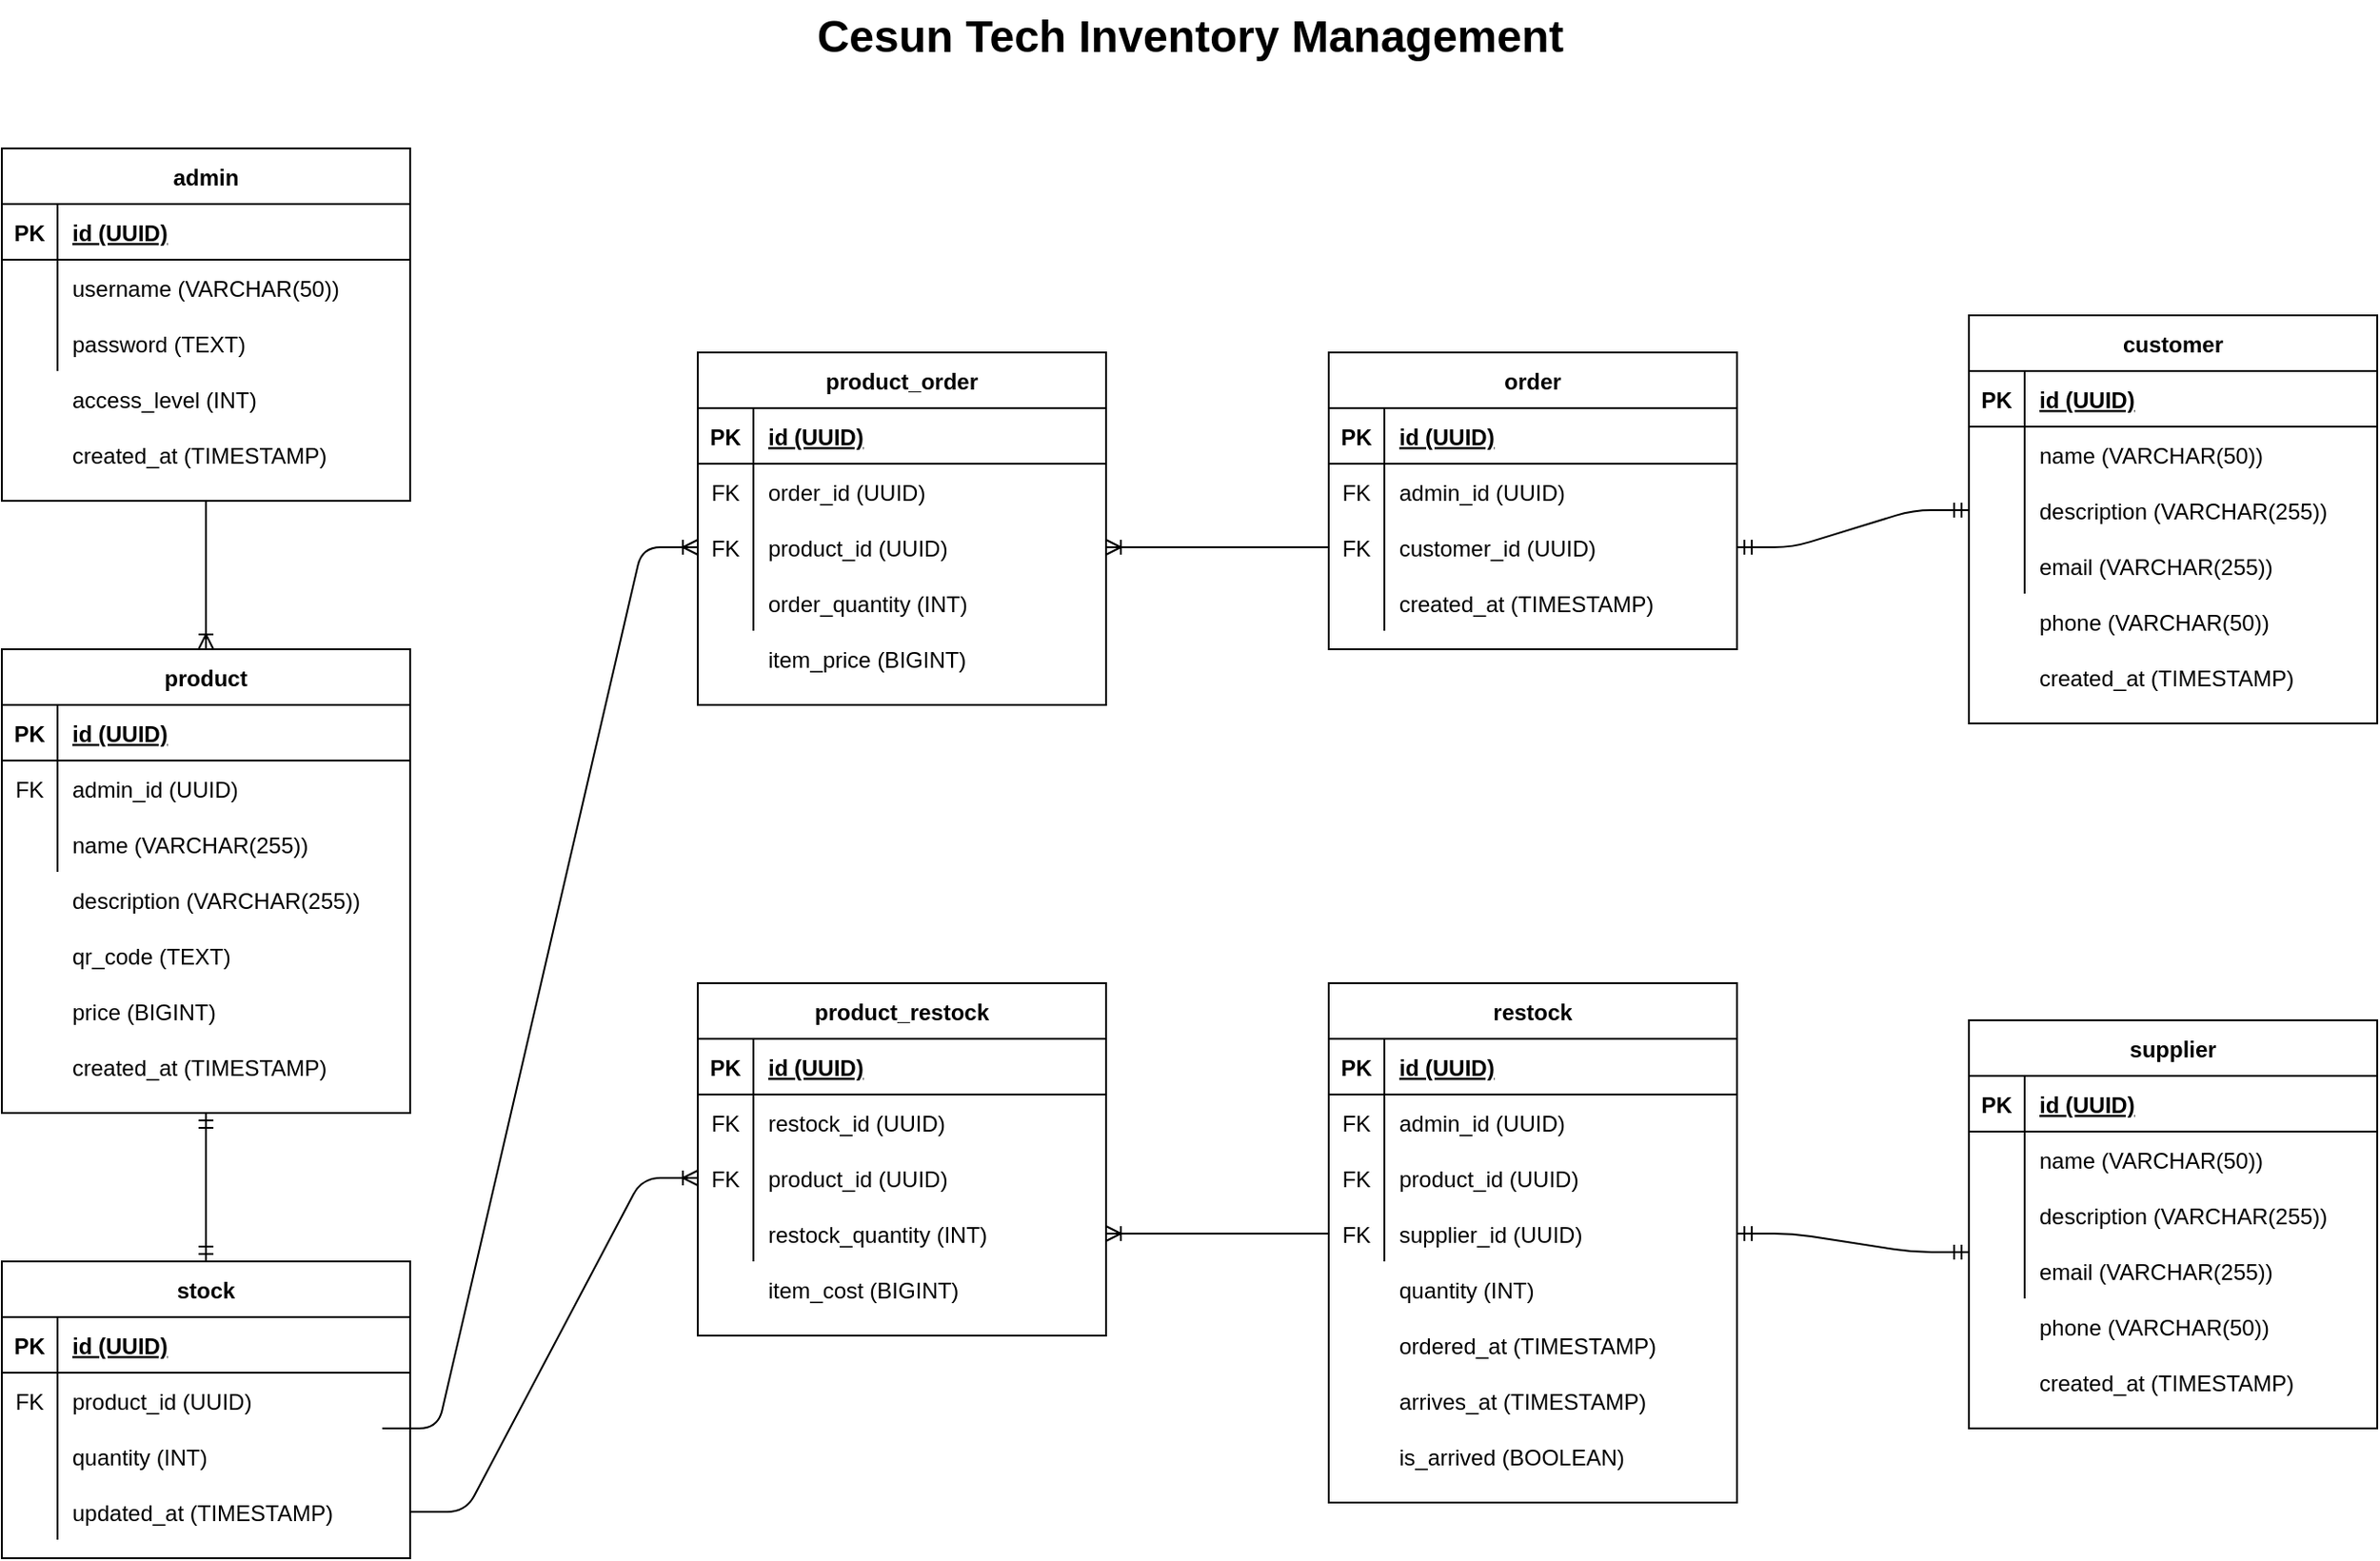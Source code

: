 <mxfile version="13.4.5" type="device"><diagram id="8e4Nl_Rd_JcACETsRuNh" name="Page-1"><mxGraphModel dx="2066" dy="1265" grid="1" gridSize="10" guides="1" tooltips="1" connect="1" arrows="1" fold="1" page="1" pageScale="1" pageWidth="850" pageHeight="1100" math="0" shadow="0"><root><mxCell id="0"/><mxCell id="1" parent="0"/><mxCell id="5V8ySAVPzEDYWvDM8Dyj-1" value="" style="group" vertex="1" connectable="0" parent="1"><mxGeometry x="210" y="1000" width="220" height="160" as="geometry"/></mxCell><mxCell id="5V8ySAVPzEDYWvDM8Dyj-2" value="stock" style="shape=table;startSize=30;container=1;collapsible=1;childLayout=tableLayout;fixedRows=1;rowLines=0;fontStyle=1;align=center;resizeLast=1;" vertex="1" parent="5V8ySAVPzEDYWvDM8Dyj-1"><mxGeometry width="220" height="160" as="geometry"/></mxCell><mxCell id="5V8ySAVPzEDYWvDM8Dyj-3" value="" style="shape=partialRectangle;collapsible=0;dropTarget=0;pointerEvents=0;fillColor=none;top=0;left=0;bottom=1;right=0;points=[[0,0.5],[1,0.5]];portConstraint=eastwest;" vertex="1" parent="5V8ySAVPzEDYWvDM8Dyj-2"><mxGeometry y="30" width="220" height="30" as="geometry"/></mxCell><mxCell id="5V8ySAVPzEDYWvDM8Dyj-4" value="PK" style="shape=partialRectangle;connectable=0;fillColor=none;top=0;left=0;bottom=0;right=0;fontStyle=1;overflow=hidden;" vertex="1" parent="5V8ySAVPzEDYWvDM8Dyj-3"><mxGeometry width="30" height="30" as="geometry"/></mxCell><mxCell id="5V8ySAVPzEDYWvDM8Dyj-5" value="id (UUID)" style="shape=partialRectangle;connectable=0;fillColor=none;top=0;left=0;bottom=0;right=0;align=left;spacingLeft=6;fontStyle=5;overflow=hidden;" vertex="1" parent="5V8ySAVPzEDYWvDM8Dyj-3"><mxGeometry x="30" width="190" height="30" as="geometry"/></mxCell><mxCell id="5V8ySAVPzEDYWvDM8Dyj-6" value="" style="shape=partialRectangle;collapsible=0;dropTarget=0;pointerEvents=0;fillColor=none;top=0;left=0;bottom=0;right=0;points=[[0,0.5],[1,0.5]];portConstraint=eastwest;" vertex="1" parent="5V8ySAVPzEDYWvDM8Dyj-2"><mxGeometry y="60" width="220" height="30" as="geometry"/></mxCell><mxCell id="5V8ySAVPzEDYWvDM8Dyj-7" value="FK" style="shape=partialRectangle;connectable=0;fillColor=none;top=0;left=0;bottom=0;right=0;editable=1;overflow=hidden;" vertex="1" parent="5V8ySAVPzEDYWvDM8Dyj-6"><mxGeometry width="30" height="30" as="geometry"/></mxCell><mxCell id="5V8ySAVPzEDYWvDM8Dyj-8" value="product_id (UUID)" style="shape=partialRectangle;connectable=0;fillColor=none;top=0;left=0;bottom=0;right=0;align=left;spacingLeft=6;overflow=hidden;" vertex="1" parent="5V8ySAVPzEDYWvDM8Dyj-6"><mxGeometry x="30" width="190" height="30" as="geometry"/></mxCell><mxCell id="5V8ySAVPzEDYWvDM8Dyj-9" value="" style="shape=partialRectangle;collapsible=0;dropTarget=0;pointerEvents=0;fillColor=none;top=0;left=0;bottom=0;right=0;points=[[0,0.5],[1,0.5]];portConstraint=eastwest;" vertex="1" parent="5V8ySAVPzEDYWvDM8Dyj-2"><mxGeometry y="90" width="220" height="30" as="geometry"/></mxCell><mxCell id="5V8ySAVPzEDYWvDM8Dyj-10" value="" style="shape=partialRectangle;connectable=0;fillColor=none;top=0;left=0;bottom=0;right=0;editable=1;overflow=hidden;" vertex="1" parent="5V8ySAVPzEDYWvDM8Dyj-9"><mxGeometry width="30" height="30" as="geometry"/></mxCell><mxCell id="5V8ySAVPzEDYWvDM8Dyj-11" value="quantity (INT)" style="shape=partialRectangle;connectable=0;fillColor=none;top=0;left=0;bottom=0;right=0;align=left;spacingLeft=6;overflow=hidden;" vertex="1" parent="5V8ySAVPzEDYWvDM8Dyj-9"><mxGeometry x="30" width="190" height="30" as="geometry"/></mxCell><mxCell id="5V8ySAVPzEDYWvDM8Dyj-12" value="" style="shape=partialRectangle;collapsible=0;dropTarget=0;pointerEvents=0;fillColor=none;top=0;left=0;bottom=0;right=0;points=[[0,0.5],[1,0.5]];portConstraint=eastwest;" vertex="1" parent="5V8ySAVPzEDYWvDM8Dyj-2"><mxGeometry y="120" width="220" height="30" as="geometry"/></mxCell><mxCell id="5V8ySAVPzEDYWvDM8Dyj-13" value="" style="shape=partialRectangle;connectable=0;fillColor=none;top=0;left=0;bottom=0;right=0;editable=1;overflow=hidden;" vertex="1" parent="5V8ySAVPzEDYWvDM8Dyj-12"><mxGeometry width="30" height="30" as="geometry"/></mxCell><mxCell id="5V8ySAVPzEDYWvDM8Dyj-14" value="updated_at (TIMESTAMP)" style="shape=partialRectangle;connectable=0;fillColor=none;top=0;left=0;bottom=0;right=0;align=left;spacingLeft=6;overflow=hidden;" vertex="1" parent="5V8ySAVPzEDYWvDM8Dyj-12"><mxGeometry x="30" width="190" height="30" as="geometry"/></mxCell><mxCell id="5V8ySAVPzEDYWvDM8Dyj-15" value="" style="group" vertex="1" connectable="0" parent="1"><mxGeometry x="210" y="720" width="230" height="220" as="geometry"/></mxCell><mxCell id="5V8ySAVPzEDYWvDM8Dyj-16" value="product" style="shape=table;startSize=30;container=1;collapsible=1;childLayout=tableLayout;fixedRows=1;rowLines=0;fontStyle=1;align=center;resizeLast=1;" vertex="1" parent="5V8ySAVPzEDYWvDM8Dyj-15"><mxGeometry y="-50" width="220" height="250" as="geometry"/></mxCell><mxCell id="5V8ySAVPzEDYWvDM8Dyj-17" value="" style="shape=partialRectangle;collapsible=0;dropTarget=0;pointerEvents=0;fillColor=none;top=0;left=0;bottom=1;right=0;points=[[0,0.5],[1,0.5]];portConstraint=eastwest;" vertex="1" parent="5V8ySAVPzEDYWvDM8Dyj-16"><mxGeometry y="30" width="220" height="30" as="geometry"/></mxCell><mxCell id="5V8ySAVPzEDYWvDM8Dyj-18" value="PK" style="shape=partialRectangle;connectable=0;fillColor=none;top=0;left=0;bottom=0;right=0;fontStyle=1;overflow=hidden;" vertex="1" parent="5V8ySAVPzEDYWvDM8Dyj-17"><mxGeometry width="30" height="30" as="geometry"/></mxCell><mxCell id="5V8ySAVPzEDYWvDM8Dyj-19" value="id (UUID)" style="shape=partialRectangle;connectable=0;fillColor=none;top=0;left=0;bottom=0;right=0;align=left;spacingLeft=6;fontStyle=5;overflow=hidden;" vertex="1" parent="5V8ySAVPzEDYWvDM8Dyj-17"><mxGeometry x="30" width="190" height="30" as="geometry"/></mxCell><mxCell id="5V8ySAVPzEDYWvDM8Dyj-20" value="" style="shape=partialRectangle;collapsible=0;dropTarget=0;pointerEvents=0;fillColor=none;top=0;left=0;bottom=0;right=0;points=[[0,0.5],[1,0.5]];portConstraint=eastwest;" vertex="1" parent="5V8ySAVPzEDYWvDM8Dyj-16"><mxGeometry y="60" width="220" height="30" as="geometry"/></mxCell><mxCell id="5V8ySAVPzEDYWvDM8Dyj-21" value="FK" style="shape=partialRectangle;connectable=0;fillColor=none;top=0;left=0;bottom=0;right=0;editable=1;overflow=hidden;" vertex="1" parent="5V8ySAVPzEDYWvDM8Dyj-20"><mxGeometry width="30" height="30" as="geometry"/></mxCell><mxCell id="5V8ySAVPzEDYWvDM8Dyj-22" value="admin_id (UUID)" style="shape=partialRectangle;connectable=0;fillColor=none;top=0;left=0;bottom=0;right=0;align=left;spacingLeft=6;overflow=hidden;" vertex="1" parent="5V8ySAVPzEDYWvDM8Dyj-20"><mxGeometry x="30" width="190" height="30" as="geometry"/></mxCell><mxCell id="5V8ySAVPzEDYWvDM8Dyj-23" value="" style="shape=partialRectangle;collapsible=0;dropTarget=0;pointerEvents=0;fillColor=none;top=0;left=0;bottom=0;right=0;points=[[0,0.5],[1,0.5]];portConstraint=eastwest;" vertex="1" parent="5V8ySAVPzEDYWvDM8Dyj-16"><mxGeometry y="90" width="220" height="30" as="geometry"/></mxCell><mxCell id="5V8ySAVPzEDYWvDM8Dyj-24" value="" style="shape=partialRectangle;connectable=0;fillColor=none;top=0;left=0;bottom=0;right=0;editable=1;overflow=hidden;" vertex="1" parent="5V8ySAVPzEDYWvDM8Dyj-23"><mxGeometry width="30" height="30" as="geometry"/></mxCell><mxCell id="5V8ySAVPzEDYWvDM8Dyj-25" value="name (VARCHAR(255))" style="shape=partialRectangle;connectable=0;fillColor=none;top=0;left=0;bottom=0;right=0;align=left;spacingLeft=6;overflow=hidden;" vertex="1" parent="5V8ySAVPzEDYWvDM8Dyj-23"><mxGeometry x="30" width="190" height="30" as="geometry"/></mxCell><mxCell id="5V8ySAVPzEDYWvDM8Dyj-26" value="" style="group" vertex="1" connectable="0" parent="5V8ySAVPzEDYWvDM8Dyj-15"><mxGeometry x="30" y="70" width="190" height="120" as="geometry"/></mxCell><mxCell id="5V8ySAVPzEDYWvDM8Dyj-27" value="price (BIGINT)" style="shape=partialRectangle;connectable=0;fillColor=none;top=0;left=0;bottom=0;right=0;align=left;spacingLeft=6;overflow=hidden;" vertex="1" parent="5V8ySAVPzEDYWvDM8Dyj-26"><mxGeometry y="60" width="150" height="30" as="geometry"/></mxCell><mxCell id="5V8ySAVPzEDYWvDM8Dyj-28" value="created_at (TIMESTAMP)" style="shape=partialRectangle;connectable=0;fillColor=none;top=0;left=0;bottom=0;right=0;align=left;spacingLeft=6;overflow=hidden;" vertex="1" parent="5V8ySAVPzEDYWvDM8Dyj-26"><mxGeometry y="90" width="150" height="30" as="geometry"/></mxCell><mxCell id="5V8ySAVPzEDYWvDM8Dyj-29" value="qr_code (TEXT)" style="shape=partialRectangle;connectable=0;fillColor=none;top=0;left=0;bottom=0;right=0;align=left;spacingLeft=6;overflow=hidden;" vertex="1" parent="5V8ySAVPzEDYWvDM8Dyj-26"><mxGeometry y="30" width="150" height="30" as="geometry"/></mxCell><mxCell id="5V8ySAVPzEDYWvDM8Dyj-30" value="description (VARCHAR(255))" style="shape=partialRectangle;connectable=0;fillColor=none;top=0;left=0;bottom=0;right=0;align=left;spacingLeft=6;overflow=hidden;" vertex="1" parent="5V8ySAVPzEDYWvDM8Dyj-26"><mxGeometry width="190" height="30" as="geometry"/></mxCell><mxCell id="5V8ySAVPzEDYWvDM8Dyj-31" value="" style="group" vertex="1" connectable="0" parent="1"><mxGeometry x="210" y="400" width="220" height="190" as="geometry"/></mxCell><mxCell id="5V8ySAVPzEDYWvDM8Dyj-32" value="created_at (TIMESTAMP)" style="shape=partialRectangle;connectable=0;fillColor=none;top=0;left=0;bottom=0;right=0;align=left;spacingLeft=6;overflow=hidden;" vertex="1" parent="5V8ySAVPzEDYWvDM8Dyj-31"><mxGeometry x="30" y="150" width="150" height="30" as="geometry"/></mxCell><mxCell id="5V8ySAVPzEDYWvDM8Dyj-33" value="access_level (INT)" style="shape=partialRectangle;connectable=0;fillColor=none;top=0;left=0;bottom=0;right=0;align=left;spacingLeft=6;overflow=hidden;" vertex="1" parent="5V8ySAVPzEDYWvDM8Dyj-31"><mxGeometry x="30" y="120" width="150" height="30" as="geometry"/></mxCell><mxCell id="5V8ySAVPzEDYWvDM8Dyj-34" value="admin" style="shape=table;startSize=30;container=1;collapsible=1;childLayout=tableLayout;fixedRows=1;rowLines=0;fontStyle=1;align=center;resizeLast=1;" vertex="1" parent="5V8ySAVPzEDYWvDM8Dyj-31"><mxGeometry width="220" height="190" as="geometry"/></mxCell><mxCell id="5V8ySAVPzEDYWvDM8Dyj-35" value="" style="shape=partialRectangle;collapsible=0;dropTarget=0;pointerEvents=0;fillColor=none;top=0;left=0;bottom=1;right=0;points=[[0,0.5],[1,0.5]];portConstraint=eastwest;" vertex="1" parent="5V8ySAVPzEDYWvDM8Dyj-34"><mxGeometry y="30" width="220" height="30" as="geometry"/></mxCell><mxCell id="5V8ySAVPzEDYWvDM8Dyj-36" value="PK" style="shape=partialRectangle;connectable=0;fillColor=none;top=0;left=0;bottom=0;right=0;fontStyle=1;overflow=hidden;" vertex="1" parent="5V8ySAVPzEDYWvDM8Dyj-35"><mxGeometry width="30" height="30" as="geometry"/></mxCell><mxCell id="5V8ySAVPzEDYWvDM8Dyj-37" value="id (UUID)" style="shape=partialRectangle;connectable=0;fillColor=none;top=0;left=0;bottom=0;right=0;align=left;spacingLeft=6;fontStyle=5;overflow=hidden;" vertex="1" parent="5V8ySAVPzEDYWvDM8Dyj-35"><mxGeometry x="30" width="190" height="30" as="geometry"/></mxCell><mxCell id="5V8ySAVPzEDYWvDM8Dyj-38" value="" style="shape=partialRectangle;collapsible=0;dropTarget=0;pointerEvents=0;fillColor=none;top=0;left=0;bottom=0;right=0;points=[[0,0.5],[1,0.5]];portConstraint=eastwest;" vertex="1" parent="5V8ySAVPzEDYWvDM8Dyj-34"><mxGeometry y="60" width="220" height="30" as="geometry"/></mxCell><mxCell id="5V8ySAVPzEDYWvDM8Dyj-39" value="" style="shape=partialRectangle;connectable=0;fillColor=none;top=0;left=0;bottom=0;right=0;editable=1;overflow=hidden;" vertex="1" parent="5V8ySAVPzEDYWvDM8Dyj-38"><mxGeometry width="30" height="30" as="geometry"/></mxCell><mxCell id="5V8ySAVPzEDYWvDM8Dyj-40" value="username (VARCHAR(50))" style="shape=partialRectangle;connectable=0;fillColor=none;top=0;left=0;bottom=0;right=0;align=left;spacingLeft=6;overflow=hidden;" vertex="1" parent="5V8ySAVPzEDYWvDM8Dyj-38"><mxGeometry x="30" width="190" height="30" as="geometry"/></mxCell><mxCell id="5V8ySAVPzEDYWvDM8Dyj-41" value="" style="shape=partialRectangle;collapsible=0;dropTarget=0;pointerEvents=0;fillColor=none;top=0;left=0;bottom=0;right=0;points=[[0,0.5],[1,0.5]];portConstraint=eastwest;" vertex="1" parent="5V8ySAVPzEDYWvDM8Dyj-34"><mxGeometry y="90" width="220" height="30" as="geometry"/></mxCell><mxCell id="5V8ySAVPzEDYWvDM8Dyj-42" value="" style="shape=partialRectangle;connectable=0;fillColor=none;top=0;left=0;bottom=0;right=0;editable=1;overflow=hidden;" vertex="1" parent="5V8ySAVPzEDYWvDM8Dyj-41"><mxGeometry width="30" height="30" as="geometry"/></mxCell><mxCell id="5V8ySAVPzEDYWvDM8Dyj-43" value="password (TEXT)" style="shape=partialRectangle;connectable=0;fillColor=none;top=0;left=0;bottom=0;right=0;align=left;spacingLeft=6;overflow=hidden;" vertex="1" parent="5V8ySAVPzEDYWvDM8Dyj-41"><mxGeometry x="30" width="190" height="30" as="geometry"/></mxCell><mxCell id="5V8ySAVPzEDYWvDM8Dyj-44" value="" style="group" vertex="1" connectable="0" parent="1"><mxGeometry x="1270" y="490" width="220" height="220" as="geometry"/></mxCell><mxCell id="5V8ySAVPzEDYWvDM8Dyj-45" value="customer" style="shape=table;startSize=30;container=1;collapsible=1;childLayout=tableLayout;fixedRows=1;rowLines=0;fontStyle=1;align=center;resizeLast=1;" vertex="1" parent="5V8ySAVPzEDYWvDM8Dyj-44"><mxGeometry width="220" height="220" as="geometry"/></mxCell><mxCell id="5V8ySAVPzEDYWvDM8Dyj-46" value="" style="shape=partialRectangle;collapsible=0;dropTarget=0;pointerEvents=0;fillColor=none;top=0;left=0;bottom=1;right=0;points=[[0,0.5],[1,0.5]];portConstraint=eastwest;" vertex="1" parent="5V8ySAVPzEDYWvDM8Dyj-45"><mxGeometry y="30" width="220" height="30" as="geometry"/></mxCell><mxCell id="5V8ySAVPzEDYWvDM8Dyj-47" value="PK" style="shape=partialRectangle;connectable=0;fillColor=none;top=0;left=0;bottom=0;right=0;fontStyle=1;overflow=hidden;" vertex="1" parent="5V8ySAVPzEDYWvDM8Dyj-46"><mxGeometry width="30" height="30" as="geometry"/></mxCell><mxCell id="5V8ySAVPzEDYWvDM8Dyj-48" value="id (UUID)" style="shape=partialRectangle;connectable=0;fillColor=none;top=0;left=0;bottom=0;right=0;align=left;spacingLeft=6;fontStyle=5;overflow=hidden;" vertex="1" parent="5V8ySAVPzEDYWvDM8Dyj-46"><mxGeometry x="30" width="190" height="30" as="geometry"/></mxCell><mxCell id="5V8ySAVPzEDYWvDM8Dyj-49" value="" style="shape=partialRectangle;collapsible=0;dropTarget=0;pointerEvents=0;fillColor=none;top=0;left=0;bottom=0;right=0;points=[[0,0.5],[1,0.5]];portConstraint=eastwest;" vertex="1" parent="5V8ySAVPzEDYWvDM8Dyj-45"><mxGeometry y="60" width="220" height="30" as="geometry"/></mxCell><mxCell id="5V8ySAVPzEDYWvDM8Dyj-50" value="" style="shape=partialRectangle;connectable=0;fillColor=none;top=0;left=0;bottom=0;right=0;editable=1;overflow=hidden;" vertex="1" parent="5V8ySAVPzEDYWvDM8Dyj-49"><mxGeometry width="30" height="30" as="geometry"/></mxCell><mxCell id="5V8ySAVPzEDYWvDM8Dyj-51" value="name (VARCHAR(50))" style="shape=partialRectangle;connectable=0;fillColor=none;top=0;left=0;bottom=0;right=0;align=left;spacingLeft=6;overflow=hidden;" vertex="1" parent="5V8ySAVPzEDYWvDM8Dyj-49"><mxGeometry x="30" width="190" height="30" as="geometry"/></mxCell><mxCell id="5V8ySAVPzEDYWvDM8Dyj-52" value="" style="shape=partialRectangle;collapsible=0;dropTarget=0;pointerEvents=0;fillColor=none;top=0;left=0;bottom=0;right=0;points=[[0,0.5],[1,0.5]];portConstraint=eastwest;" vertex="1" parent="5V8ySAVPzEDYWvDM8Dyj-45"><mxGeometry y="90" width="220" height="30" as="geometry"/></mxCell><mxCell id="5V8ySAVPzEDYWvDM8Dyj-53" value="" style="shape=partialRectangle;connectable=0;fillColor=none;top=0;left=0;bottom=0;right=0;editable=1;overflow=hidden;" vertex="1" parent="5V8ySAVPzEDYWvDM8Dyj-52"><mxGeometry width="30" height="30" as="geometry"/></mxCell><mxCell id="5V8ySAVPzEDYWvDM8Dyj-54" value="description (VARCHAR(255))" style="shape=partialRectangle;connectable=0;fillColor=none;top=0;left=0;bottom=0;right=0;align=left;spacingLeft=6;overflow=hidden;" vertex="1" parent="5V8ySAVPzEDYWvDM8Dyj-52"><mxGeometry x="30" width="190" height="30" as="geometry"/></mxCell><mxCell id="5V8ySAVPzEDYWvDM8Dyj-55" value="" style="shape=partialRectangle;collapsible=0;dropTarget=0;pointerEvents=0;fillColor=none;top=0;left=0;bottom=0;right=0;points=[[0,0.5],[1,0.5]];portConstraint=eastwest;" vertex="1" parent="5V8ySAVPzEDYWvDM8Dyj-45"><mxGeometry y="120" width="220" height="30" as="geometry"/></mxCell><mxCell id="5V8ySAVPzEDYWvDM8Dyj-56" value="" style="shape=partialRectangle;connectable=0;fillColor=none;top=0;left=0;bottom=0;right=0;editable=1;overflow=hidden;" vertex="1" parent="5V8ySAVPzEDYWvDM8Dyj-55"><mxGeometry width="30" height="30" as="geometry"/></mxCell><mxCell id="5V8ySAVPzEDYWvDM8Dyj-57" value="email (VARCHAR(255))" style="shape=partialRectangle;connectable=0;fillColor=none;top=0;left=0;bottom=0;right=0;align=left;spacingLeft=6;overflow=hidden;" vertex="1" parent="5V8ySAVPzEDYWvDM8Dyj-55"><mxGeometry x="30" width="190" height="30" as="geometry"/></mxCell><mxCell id="5V8ySAVPzEDYWvDM8Dyj-58" value="phone (VARCHAR(50))" style="shape=partialRectangle;connectable=0;fillColor=none;top=0;left=0;bottom=0;right=0;align=left;spacingLeft=6;overflow=hidden;" vertex="1" parent="5V8ySAVPzEDYWvDM8Dyj-44"><mxGeometry x="30" y="150" width="190" height="30" as="geometry"/></mxCell><mxCell id="5V8ySAVPzEDYWvDM8Dyj-59" value="created_at (TIMESTAMP)" style="shape=partialRectangle;connectable=0;fillColor=none;top=0;left=0;bottom=0;right=0;align=left;spacingLeft=6;overflow=hidden;" vertex="1" parent="5V8ySAVPzEDYWvDM8Dyj-44"><mxGeometry x="30" y="180" width="190" height="30" as="geometry"/></mxCell><mxCell id="5V8ySAVPzEDYWvDM8Dyj-60" value="" style="group" vertex="1" connectable="0" parent="1"><mxGeometry x="585" y="850" width="220" height="190" as="geometry"/></mxCell><mxCell id="5V8ySAVPzEDYWvDM8Dyj-61" value="product_restock" style="shape=table;startSize=30;container=1;collapsible=1;childLayout=tableLayout;fixedRows=1;rowLines=0;fontStyle=1;align=center;resizeLast=1;" vertex="1" parent="5V8ySAVPzEDYWvDM8Dyj-60"><mxGeometry width="220" height="190" as="geometry"/></mxCell><mxCell id="5V8ySAVPzEDYWvDM8Dyj-62" value="" style="shape=partialRectangle;collapsible=0;dropTarget=0;pointerEvents=0;fillColor=none;top=0;left=0;bottom=1;right=0;points=[[0,0.5],[1,0.5]];portConstraint=eastwest;" vertex="1" parent="5V8ySAVPzEDYWvDM8Dyj-61"><mxGeometry y="30" width="220" height="30" as="geometry"/></mxCell><mxCell id="5V8ySAVPzEDYWvDM8Dyj-63" value="PK" style="shape=partialRectangle;connectable=0;fillColor=none;top=0;left=0;bottom=0;right=0;fontStyle=1;overflow=hidden;" vertex="1" parent="5V8ySAVPzEDYWvDM8Dyj-62"><mxGeometry width="30" height="30" as="geometry"/></mxCell><mxCell id="5V8ySAVPzEDYWvDM8Dyj-64" value="id (UUID)" style="shape=partialRectangle;connectable=0;fillColor=none;top=0;left=0;bottom=0;right=0;align=left;spacingLeft=6;fontStyle=5;overflow=hidden;" vertex="1" parent="5V8ySAVPzEDYWvDM8Dyj-62"><mxGeometry x="30" width="190" height="30" as="geometry"/></mxCell><mxCell id="5V8ySAVPzEDYWvDM8Dyj-65" value="" style="shape=partialRectangle;collapsible=0;dropTarget=0;pointerEvents=0;fillColor=none;top=0;left=0;bottom=0;right=0;points=[[0,0.5],[1,0.5]];portConstraint=eastwest;" vertex="1" parent="5V8ySAVPzEDYWvDM8Dyj-61"><mxGeometry y="60" width="220" height="30" as="geometry"/></mxCell><mxCell id="5V8ySAVPzEDYWvDM8Dyj-66" value="FK" style="shape=partialRectangle;connectable=0;fillColor=none;top=0;left=0;bottom=0;right=0;editable=1;overflow=hidden;" vertex="1" parent="5V8ySAVPzEDYWvDM8Dyj-65"><mxGeometry width="30" height="30" as="geometry"/></mxCell><mxCell id="5V8ySAVPzEDYWvDM8Dyj-67" value="restock_id (UUID)" style="shape=partialRectangle;connectable=0;fillColor=none;top=0;left=0;bottom=0;right=0;align=left;spacingLeft=6;overflow=hidden;" vertex="1" parent="5V8ySAVPzEDYWvDM8Dyj-65"><mxGeometry x="30" width="190" height="30" as="geometry"/></mxCell><mxCell id="5V8ySAVPzEDYWvDM8Dyj-68" value="" style="shape=partialRectangle;collapsible=0;dropTarget=0;pointerEvents=0;fillColor=none;top=0;left=0;bottom=0;right=0;points=[[0,0.5],[1,0.5]];portConstraint=eastwest;" vertex="1" parent="5V8ySAVPzEDYWvDM8Dyj-61"><mxGeometry y="90" width="220" height="30" as="geometry"/></mxCell><mxCell id="5V8ySAVPzEDYWvDM8Dyj-69" value="FK" style="shape=partialRectangle;connectable=0;fillColor=none;top=0;left=0;bottom=0;right=0;editable=1;overflow=hidden;" vertex="1" parent="5V8ySAVPzEDYWvDM8Dyj-68"><mxGeometry width="30" height="30" as="geometry"/></mxCell><mxCell id="5V8ySAVPzEDYWvDM8Dyj-70" value="product_id (UUID)" style="shape=partialRectangle;connectable=0;fillColor=none;top=0;left=0;bottom=0;right=0;align=left;spacingLeft=6;overflow=hidden;" vertex="1" parent="5V8ySAVPzEDYWvDM8Dyj-68"><mxGeometry x="30" width="190" height="30" as="geometry"/></mxCell><mxCell id="5V8ySAVPzEDYWvDM8Dyj-71" value="" style="shape=partialRectangle;collapsible=0;dropTarget=0;pointerEvents=0;fillColor=none;top=0;left=0;bottom=0;right=0;points=[[0,0.5],[1,0.5]];portConstraint=eastwest;" vertex="1" parent="5V8ySAVPzEDYWvDM8Dyj-61"><mxGeometry y="120" width="220" height="30" as="geometry"/></mxCell><mxCell id="5V8ySAVPzEDYWvDM8Dyj-72" value="" style="shape=partialRectangle;connectable=0;fillColor=none;top=0;left=0;bottom=0;right=0;editable=1;overflow=hidden;" vertex="1" parent="5V8ySAVPzEDYWvDM8Dyj-71"><mxGeometry width="30" height="30" as="geometry"/></mxCell><mxCell id="5V8ySAVPzEDYWvDM8Dyj-73" value="restock_quantity (INT)" style="shape=partialRectangle;connectable=0;fillColor=none;top=0;left=0;bottom=0;right=0;align=left;spacingLeft=6;overflow=hidden;" vertex="1" parent="5V8ySAVPzEDYWvDM8Dyj-71"><mxGeometry x="30" width="190" height="30" as="geometry"/></mxCell><mxCell id="5V8ySAVPzEDYWvDM8Dyj-74" value="item_cost (BIGINT)" style="shape=partialRectangle;connectable=0;fillColor=none;top=0;left=0;bottom=0;right=0;align=left;spacingLeft=6;overflow=hidden;" vertex="1" parent="5V8ySAVPzEDYWvDM8Dyj-60"><mxGeometry x="30" y="150" width="150" height="30" as="geometry"/></mxCell><mxCell id="5V8ySAVPzEDYWvDM8Dyj-75" value="" style="group" vertex="1" connectable="0" parent="1"><mxGeometry x="925" y="850" width="220" height="280" as="geometry"/></mxCell><mxCell id="5V8ySAVPzEDYWvDM8Dyj-76" value="ordered_at (TIMESTAMP)" style="shape=partialRectangle;connectable=0;fillColor=none;top=0;left=0;bottom=0;right=0;align=left;spacingLeft=6;overflow=hidden;" vertex="1" parent="5V8ySAVPzEDYWvDM8Dyj-75"><mxGeometry x="30" y="180" width="150" height="30" as="geometry"/></mxCell><mxCell id="5V8ySAVPzEDYWvDM8Dyj-77" value="arrives_at (TIMESTAMP)" style="shape=partialRectangle;connectable=0;fillColor=none;top=0;left=0;bottom=0;right=0;align=left;spacingLeft=6;overflow=hidden;" vertex="1" parent="5V8ySAVPzEDYWvDM8Dyj-75"><mxGeometry x="30" y="210" width="150" height="30" as="geometry"/></mxCell><mxCell id="5V8ySAVPzEDYWvDM8Dyj-78" value="is_arrived (BOOLEAN)" style="shape=partialRectangle;connectable=0;fillColor=none;top=0;left=0;bottom=0;right=0;align=left;spacingLeft=6;overflow=hidden;" vertex="1" parent="5V8ySAVPzEDYWvDM8Dyj-75"><mxGeometry x="30" y="240" width="150" height="30" as="geometry"/></mxCell><mxCell id="5V8ySAVPzEDYWvDM8Dyj-79" value="quantity (INT)" style="shape=partialRectangle;connectable=0;fillColor=none;top=0;left=0;bottom=0;right=0;align=left;spacingLeft=6;overflow=hidden;" vertex="1" parent="5V8ySAVPzEDYWvDM8Dyj-75"><mxGeometry x="30" y="150" width="190" height="30" as="geometry"/></mxCell><mxCell id="5V8ySAVPzEDYWvDM8Dyj-80" value="restock" style="shape=table;startSize=30;container=1;collapsible=1;childLayout=tableLayout;fixedRows=1;rowLines=0;fontStyle=1;align=center;resizeLast=1;" vertex="1" parent="5V8ySAVPzEDYWvDM8Dyj-75"><mxGeometry width="220" height="280" as="geometry"/></mxCell><mxCell id="5V8ySAVPzEDYWvDM8Dyj-81" value="" style="shape=partialRectangle;collapsible=0;dropTarget=0;pointerEvents=0;fillColor=none;top=0;left=0;bottom=1;right=0;points=[[0,0.5],[1,0.5]];portConstraint=eastwest;" vertex="1" parent="5V8ySAVPzEDYWvDM8Dyj-80"><mxGeometry y="30" width="220" height="30" as="geometry"/></mxCell><mxCell id="5V8ySAVPzEDYWvDM8Dyj-82" value="PK" style="shape=partialRectangle;connectable=0;fillColor=none;top=0;left=0;bottom=0;right=0;fontStyle=1;overflow=hidden;" vertex="1" parent="5V8ySAVPzEDYWvDM8Dyj-81"><mxGeometry width="30" height="30" as="geometry"/></mxCell><mxCell id="5V8ySAVPzEDYWvDM8Dyj-83" value="id (UUID)" style="shape=partialRectangle;connectable=0;fillColor=none;top=0;left=0;bottom=0;right=0;align=left;spacingLeft=6;fontStyle=5;overflow=hidden;" vertex="1" parent="5V8ySAVPzEDYWvDM8Dyj-81"><mxGeometry x="30" width="190" height="30" as="geometry"/></mxCell><mxCell id="5V8ySAVPzEDYWvDM8Dyj-84" value="" style="shape=partialRectangle;collapsible=0;dropTarget=0;pointerEvents=0;fillColor=none;top=0;left=0;bottom=0;right=0;points=[[0,0.5],[1,0.5]];portConstraint=eastwest;" vertex="1" parent="5V8ySAVPzEDYWvDM8Dyj-80"><mxGeometry y="60" width="220" height="30" as="geometry"/></mxCell><mxCell id="5V8ySAVPzEDYWvDM8Dyj-85" value="FK" style="shape=partialRectangle;connectable=0;fillColor=none;top=0;left=0;bottom=0;right=0;editable=1;overflow=hidden;" vertex="1" parent="5V8ySAVPzEDYWvDM8Dyj-84"><mxGeometry width="30" height="30" as="geometry"/></mxCell><mxCell id="5V8ySAVPzEDYWvDM8Dyj-86" value="admin_id (UUID)" style="shape=partialRectangle;connectable=0;fillColor=none;top=0;left=0;bottom=0;right=0;align=left;spacingLeft=6;overflow=hidden;" vertex="1" parent="5V8ySAVPzEDYWvDM8Dyj-84"><mxGeometry x="30" width="190" height="30" as="geometry"/></mxCell><mxCell id="5V8ySAVPzEDYWvDM8Dyj-87" value="" style="shape=partialRectangle;collapsible=0;dropTarget=0;pointerEvents=0;fillColor=none;top=0;left=0;bottom=0;right=0;points=[[0,0.5],[1,0.5]];portConstraint=eastwest;" vertex="1" parent="5V8ySAVPzEDYWvDM8Dyj-80"><mxGeometry y="90" width="220" height="30" as="geometry"/></mxCell><mxCell id="5V8ySAVPzEDYWvDM8Dyj-88" value="FK" style="shape=partialRectangle;connectable=0;fillColor=none;top=0;left=0;bottom=0;right=0;editable=1;overflow=hidden;" vertex="1" parent="5V8ySAVPzEDYWvDM8Dyj-87"><mxGeometry width="30" height="30" as="geometry"/></mxCell><mxCell id="5V8ySAVPzEDYWvDM8Dyj-89" value="product_id (UUID)" style="shape=partialRectangle;connectable=0;fillColor=none;top=0;left=0;bottom=0;right=0;align=left;spacingLeft=6;overflow=hidden;" vertex="1" parent="5V8ySAVPzEDYWvDM8Dyj-87"><mxGeometry x="30" width="190" height="30" as="geometry"/></mxCell><mxCell id="5V8ySAVPzEDYWvDM8Dyj-90" value="" style="shape=partialRectangle;collapsible=0;dropTarget=0;pointerEvents=0;fillColor=none;top=0;left=0;bottom=0;right=0;points=[[0,0.5],[1,0.5]];portConstraint=eastwest;" vertex="1" parent="5V8ySAVPzEDYWvDM8Dyj-80"><mxGeometry y="120" width="220" height="30" as="geometry"/></mxCell><mxCell id="5V8ySAVPzEDYWvDM8Dyj-91" value="FK" style="shape=partialRectangle;connectable=0;fillColor=none;top=0;left=0;bottom=0;right=0;editable=1;overflow=hidden;" vertex="1" parent="5V8ySAVPzEDYWvDM8Dyj-90"><mxGeometry width="30" height="30" as="geometry"/></mxCell><mxCell id="5V8ySAVPzEDYWvDM8Dyj-92" value="supplier_id (UUID)" style="shape=partialRectangle;connectable=0;fillColor=none;top=0;left=0;bottom=0;right=0;align=left;spacingLeft=6;overflow=hidden;" vertex="1" parent="5V8ySAVPzEDYWvDM8Dyj-90"><mxGeometry x="30" width="190" height="30" as="geometry"/></mxCell><mxCell id="5V8ySAVPzEDYWvDM8Dyj-93" value="" style="group" vertex="1" connectable="0" parent="1"><mxGeometry x="585" y="510" width="220" height="190" as="geometry"/></mxCell><mxCell id="5V8ySAVPzEDYWvDM8Dyj-94" value="item_price (BIGINT)" style="shape=partialRectangle;connectable=0;fillColor=none;top=0;left=0;bottom=0;right=0;align=left;spacingLeft=6;overflow=hidden;" vertex="1" parent="5V8ySAVPzEDYWvDM8Dyj-93"><mxGeometry x="30" y="150" width="190" height="30" as="geometry"/></mxCell><mxCell id="5V8ySAVPzEDYWvDM8Dyj-95" value="product_order" style="shape=table;startSize=30;container=1;collapsible=1;childLayout=tableLayout;fixedRows=1;rowLines=0;fontStyle=1;align=center;resizeLast=1;" vertex="1" parent="5V8ySAVPzEDYWvDM8Dyj-93"><mxGeometry width="220" height="190" as="geometry"/></mxCell><mxCell id="5V8ySAVPzEDYWvDM8Dyj-96" value="" style="shape=partialRectangle;collapsible=0;dropTarget=0;pointerEvents=0;fillColor=none;top=0;left=0;bottom=1;right=0;points=[[0,0.5],[1,0.5]];portConstraint=eastwest;" vertex="1" parent="5V8ySAVPzEDYWvDM8Dyj-95"><mxGeometry y="30" width="220" height="30" as="geometry"/></mxCell><mxCell id="5V8ySAVPzEDYWvDM8Dyj-97" value="PK" style="shape=partialRectangle;connectable=0;fillColor=none;top=0;left=0;bottom=0;right=0;fontStyle=1;overflow=hidden;" vertex="1" parent="5V8ySAVPzEDYWvDM8Dyj-96"><mxGeometry width="30" height="30" as="geometry"/></mxCell><mxCell id="5V8ySAVPzEDYWvDM8Dyj-98" value="" style="group" vertex="1" connectable="0" parent="5V8ySAVPzEDYWvDM8Dyj-96"><mxGeometry x="30" width="190" height="30" as="geometry"/></mxCell><mxCell id="5V8ySAVPzEDYWvDM8Dyj-99" value="id (UUID)" style="shape=partialRectangle;connectable=0;fillColor=none;top=0;left=0;bottom=0;right=0;align=left;spacingLeft=6;fontStyle=5;overflow=hidden;" vertex="1" parent="5V8ySAVPzEDYWvDM8Dyj-98"><mxGeometry width="190" height="30" as="geometry"/></mxCell><mxCell id="5V8ySAVPzEDYWvDM8Dyj-100" value="" style="shape=partialRectangle;collapsible=0;dropTarget=0;pointerEvents=0;fillColor=none;top=0;left=0;bottom=0;right=0;points=[[0,0.5],[1,0.5]];portConstraint=eastwest;" vertex="1" parent="5V8ySAVPzEDYWvDM8Dyj-95"><mxGeometry y="60" width="220" height="30" as="geometry"/></mxCell><mxCell id="5V8ySAVPzEDYWvDM8Dyj-101" value="FK" style="shape=partialRectangle;connectable=0;fillColor=none;top=0;left=0;bottom=0;right=0;editable=1;overflow=hidden;" vertex="1" parent="5V8ySAVPzEDYWvDM8Dyj-100"><mxGeometry width="30" height="30" as="geometry"/></mxCell><mxCell id="5V8ySAVPzEDYWvDM8Dyj-102" value="order_id (UUID)" style="shape=partialRectangle;connectable=0;fillColor=none;top=0;left=0;bottom=0;right=0;align=left;spacingLeft=6;overflow=hidden;" vertex="1" parent="5V8ySAVPzEDYWvDM8Dyj-100"><mxGeometry x="30" width="190" height="30" as="geometry"/></mxCell><mxCell id="5V8ySAVPzEDYWvDM8Dyj-103" value="" style="shape=partialRectangle;collapsible=0;dropTarget=0;pointerEvents=0;fillColor=none;top=0;left=0;bottom=0;right=0;points=[[0,0.5],[1,0.5]];portConstraint=eastwest;" vertex="1" parent="5V8ySAVPzEDYWvDM8Dyj-95"><mxGeometry y="90" width="220" height="30" as="geometry"/></mxCell><mxCell id="5V8ySAVPzEDYWvDM8Dyj-104" value="FK" style="shape=partialRectangle;connectable=0;fillColor=none;top=0;left=0;bottom=0;right=0;editable=1;overflow=hidden;" vertex="1" parent="5V8ySAVPzEDYWvDM8Dyj-103"><mxGeometry width="30" height="30" as="geometry"/></mxCell><mxCell id="5V8ySAVPzEDYWvDM8Dyj-105" value="product_id (UUID)" style="shape=partialRectangle;connectable=0;fillColor=none;top=0;left=0;bottom=0;right=0;align=left;spacingLeft=6;overflow=hidden;" vertex="1" parent="5V8ySAVPzEDYWvDM8Dyj-103"><mxGeometry x="30" width="190" height="30" as="geometry"/></mxCell><mxCell id="5V8ySAVPzEDYWvDM8Dyj-106" value="" style="shape=partialRectangle;collapsible=0;dropTarget=0;pointerEvents=0;fillColor=none;top=0;left=0;bottom=0;right=0;points=[[0,0.5],[1,0.5]];portConstraint=eastwest;" vertex="1" parent="5V8ySAVPzEDYWvDM8Dyj-95"><mxGeometry y="120" width="220" height="30" as="geometry"/></mxCell><mxCell id="5V8ySAVPzEDYWvDM8Dyj-107" value="" style="shape=partialRectangle;connectable=0;fillColor=none;top=0;left=0;bottom=0;right=0;editable=1;overflow=hidden;" vertex="1" parent="5V8ySAVPzEDYWvDM8Dyj-106"><mxGeometry width="30" height="30" as="geometry"/></mxCell><mxCell id="5V8ySAVPzEDYWvDM8Dyj-108" value="order_quantity (INT)" style="shape=partialRectangle;connectable=0;fillColor=none;top=0;left=0;bottom=0;right=0;align=left;spacingLeft=6;overflow=hidden;" vertex="1" parent="5V8ySAVPzEDYWvDM8Dyj-106"><mxGeometry x="30" width="190" height="30" as="geometry"/></mxCell><mxCell id="5V8ySAVPzEDYWvDM8Dyj-109" value="" style="group" vertex="1" connectable="0" parent="1"><mxGeometry x="1270" y="870" width="220" height="220" as="geometry"/></mxCell><mxCell id="5V8ySAVPzEDYWvDM8Dyj-110" value="phone (VARCHAR(50))" style="shape=partialRectangle;connectable=0;fillColor=none;top=0;left=0;bottom=0;right=0;align=left;spacingLeft=6;overflow=hidden;" vertex="1" parent="5V8ySAVPzEDYWvDM8Dyj-109"><mxGeometry x="30" y="150" width="190" height="30" as="geometry"/></mxCell><mxCell id="5V8ySAVPzEDYWvDM8Dyj-111" value="created_at (TIMESTAMP)" style="shape=partialRectangle;connectable=0;fillColor=none;top=0;left=0;bottom=0;right=0;align=left;spacingLeft=6;overflow=hidden;" vertex="1" parent="5V8ySAVPzEDYWvDM8Dyj-109"><mxGeometry x="30" y="180" width="190" height="30" as="geometry"/></mxCell><mxCell id="5V8ySAVPzEDYWvDM8Dyj-112" value="supplier" style="shape=table;startSize=30;container=1;collapsible=1;childLayout=tableLayout;fixedRows=1;rowLines=0;fontStyle=1;align=center;resizeLast=1;" vertex="1" parent="5V8ySAVPzEDYWvDM8Dyj-109"><mxGeometry width="220" height="220" as="geometry"/></mxCell><mxCell id="5V8ySAVPzEDYWvDM8Dyj-113" value="" style="shape=partialRectangle;collapsible=0;dropTarget=0;pointerEvents=0;fillColor=none;top=0;left=0;bottom=1;right=0;points=[[0,0.5],[1,0.5]];portConstraint=eastwest;" vertex="1" parent="5V8ySAVPzEDYWvDM8Dyj-112"><mxGeometry y="30" width="220" height="30" as="geometry"/></mxCell><mxCell id="5V8ySAVPzEDYWvDM8Dyj-114" value="PK" style="shape=partialRectangle;connectable=0;fillColor=none;top=0;left=0;bottom=0;right=0;fontStyle=1;overflow=hidden;" vertex="1" parent="5V8ySAVPzEDYWvDM8Dyj-113"><mxGeometry width="30" height="30" as="geometry"/></mxCell><mxCell id="5V8ySAVPzEDYWvDM8Dyj-115" value="id (UUID)" style="shape=partialRectangle;connectable=0;fillColor=none;top=0;left=0;bottom=0;right=0;align=left;spacingLeft=6;fontStyle=5;overflow=hidden;" vertex="1" parent="5V8ySAVPzEDYWvDM8Dyj-113"><mxGeometry x="30" width="190" height="30" as="geometry"/></mxCell><mxCell id="5V8ySAVPzEDYWvDM8Dyj-116" value="" style="shape=partialRectangle;collapsible=0;dropTarget=0;pointerEvents=0;fillColor=none;top=0;left=0;bottom=0;right=0;points=[[0,0.5],[1,0.5]];portConstraint=eastwest;" vertex="1" parent="5V8ySAVPzEDYWvDM8Dyj-112"><mxGeometry y="60" width="220" height="30" as="geometry"/></mxCell><mxCell id="5V8ySAVPzEDYWvDM8Dyj-117" value="" style="shape=partialRectangle;connectable=0;fillColor=none;top=0;left=0;bottom=0;right=0;editable=1;overflow=hidden;" vertex="1" parent="5V8ySAVPzEDYWvDM8Dyj-116"><mxGeometry width="30" height="30" as="geometry"/></mxCell><mxCell id="5V8ySAVPzEDYWvDM8Dyj-118" value="name (VARCHAR(50))" style="shape=partialRectangle;connectable=0;fillColor=none;top=0;left=0;bottom=0;right=0;align=left;spacingLeft=6;overflow=hidden;" vertex="1" parent="5V8ySAVPzEDYWvDM8Dyj-116"><mxGeometry x="30" width="190" height="30" as="geometry"/></mxCell><mxCell id="5V8ySAVPzEDYWvDM8Dyj-119" value="" style="shape=partialRectangle;collapsible=0;dropTarget=0;pointerEvents=0;fillColor=none;top=0;left=0;bottom=0;right=0;points=[[0,0.5],[1,0.5]];portConstraint=eastwest;" vertex="1" parent="5V8ySAVPzEDYWvDM8Dyj-112"><mxGeometry y="90" width="220" height="30" as="geometry"/></mxCell><mxCell id="5V8ySAVPzEDYWvDM8Dyj-120" value="" style="shape=partialRectangle;connectable=0;fillColor=none;top=0;left=0;bottom=0;right=0;editable=1;overflow=hidden;" vertex="1" parent="5V8ySAVPzEDYWvDM8Dyj-119"><mxGeometry width="30" height="30" as="geometry"/></mxCell><mxCell id="5V8ySAVPzEDYWvDM8Dyj-121" value="description (VARCHAR(255))" style="shape=partialRectangle;connectable=0;fillColor=none;top=0;left=0;bottom=0;right=0;align=left;spacingLeft=6;overflow=hidden;" vertex="1" parent="5V8ySAVPzEDYWvDM8Dyj-119"><mxGeometry x="30" width="190" height="30" as="geometry"/></mxCell><mxCell id="5V8ySAVPzEDYWvDM8Dyj-122" value="" style="shape=partialRectangle;collapsible=0;dropTarget=0;pointerEvents=0;fillColor=none;top=0;left=0;bottom=0;right=0;points=[[0,0.5],[1,0.5]];portConstraint=eastwest;" vertex="1" parent="5V8ySAVPzEDYWvDM8Dyj-112"><mxGeometry y="120" width="220" height="30" as="geometry"/></mxCell><mxCell id="5V8ySAVPzEDYWvDM8Dyj-123" value="" style="shape=partialRectangle;connectable=0;fillColor=none;top=0;left=0;bottom=0;right=0;editable=1;overflow=hidden;" vertex="1" parent="5V8ySAVPzEDYWvDM8Dyj-122"><mxGeometry width="30" height="30" as="geometry"/></mxCell><mxCell id="5V8ySAVPzEDYWvDM8Dyj-124" value="email (VARCHAR(255))" style="shape=partialRectangle;connectable=0;fillColor=none;top=0;left=0;bottom=0;right=0;align=left;spacingLeft=6;overflow=hidden;" vertex="1" parent="5V8ySAVPzEDYWvDM8Dyj-122"><mxGeometry x="30" width="190" height="30" as="geometry"/></mxCell><mxCell id="5V8ySAVPzEDYWvDM8Dyj-125" value="Cesun Tech Inventory Management" style="text;strokeColor=none;fillColor=none;html=1;fontSize=24;fontStyle=1;verticalAlign=middle;align=center;" vertex="1" parent="1"><mxGeometry x="800" y="320" width="100" height="40" as="geometry"/></mxCell><mxCell id="5V8ySAVPzEDYWvDM8Dyj-126" value="" style="edgeStyle=entityRelationEdgeStyle;fontSize=12;html=1;endArrow=ERmandOne;startArrow=ERmandOne;exitX=1;exitY=0.5;exitDx=0;exitDy=0;" edge="1" parent="1" source="5V8ySAVPzEDYWvDM8Dyj-140" target="5V8ySAVPzEDYWvDM8Dyj-52"><mxGeometry width="100" height="100" relative="1" as="geometry"><mxPoint x="1145" y="670" as="sourcePoint"/><mxPoint x="1240" y="605" as="targetPoint"/></mxGeometry></mxCell><mxCell id="5V8ySAVPzEDYWvDM8Dyj-127" value="" style="edgeStyle=entityRelationEdgeStyle;fontSize=12;html=1;endArrow=ERmandOne;startArrow=ERmandOne;exitX=1;exitY=0.5;exitDx=0;exitDy=0;entryX=0;entryY=0.167;entryDx=0;entryDy=0;entryPerimeter=0;" edge="1" parent="1" source="5V8ySAVPzEDYWvDM8Dyj-90" target="5V8ySAVPzEDYWvDM8Dyj-122"><mxGeometry width="100" height="100" relative="1" as="geometry"><mxPoint x="1145" y="1030" as="sourcePoint"/><mxPoint x="1230" y="995" as="targetPoint"/></mxGeometry></mxCell><mxCell id="5V8ySAVPzEDYWvDM8Dyj-128" value="" style="fontSize=12;html=1;endArrow=ERoneToMany;edgeStyle=orthogonalEdgeStyle;curved=1;entryX=1;entryY=0.5;entryDx=0;entryDy=0;exitX=0;exitY=0.5;exitDx=0;exitDy=0;" edge="1" parent="1" source="5V8ySAVPzEDYWvDM8Dyj-140" target="5V8ySAVPzEDYWvDM8Dyj-103"><mxGeometry width="100" height="100" relative="1" as="geometry"><mxPoint x="865" y="820" as="sourcePoint"/><mxPoint x="885" y="650" as="targetPoint"/></mxGeometry></mxCell><mxCell id="5V8ySAVPzEDYWvDM8Dyj-129" value="" style="fontSize=12;html=1;endArrow=ERoneToMany;edgeStyle=orthogonalEdgeStyle;curved=1;exitX=0;exitY=0.5;exitDx=0;exitDy=0;entryX=1;entryY=0.5;entryDx=0;entryDy=0;" edge="1" parent="1" source="5V8ySAVPzEDYWvDM8Dyj-90" target="5V8ySAVPzEDYWvDM8Dyj-71"><mxGeometry width="100" height="100" relative="1" as="geometry"><mxPoint x="965" y="960" as="sourcePoint"/><mxPoint x="845" y="940" as="targetPoint"/></mxGeometry></mxCell><mxCell id="5V8ySAVPzEDYWvDM8Dyj-130" value="" style="edgeStyle=entityRelationEdgeStyle;fontSize=12;html=1;endArrow=ERoneToMany;entryX=0;entryY=0.5;entryDx=0;entryDy=0;exitX=1;exitY=0.5;exitDx=0;exitDy=0;" edge="1" parent="1" source="5V8ySAVPzEDYWvDM8Dyj-12" target="5V8ySAVPzEDYWvDM8Dyj-68"><mxGeometry width="100" height="100" relative="1" as="geometry"><mxPoint x="415" y="1110" as="sourcePoint"/><mxPoint x="515" y="1010" as="targetPoint"/></mxGeometry></mxCell><mxCell id="5V8ySAVPzEDYWvDM8Dyj-131" value="" style="edgeStyle=entityRelationEdgeStyle;fontSize=12;html=1;endArrow=ERoneToMany;entryX=0;entryY=0.5;entryDx=0;entryDy=0;" edge="1" parent="1" target="5V8ySAVPzEDYWvDM8Dyj-103"><mxGeometry width="100" height="100" relative="1" as="geometry"><mxPoint x="415" y="1090" as="sourcePoint"/><mxPoint x="515" y="990" as="targetPoint"/></mxGeometry></mxCell><mxCell id="5V8ySAVPzEDYWvDM8Dyj-132" value="" style="fontSize=12;html=1;endArrow=ERmandOne;startArrow=ERmandOne;exitX=0.5;exitY=0;exitDx=0;exitDy=0;entryX=0.5;entryY=1;entryDx=0;entryDy=0;" edge="1" parent="1" source="5V8ySAVPzEDYWvDM8Dyj-2" target="5V8ySAVPzEDYWvDM8Dyj-16"><mxGeometry width="100" height="100" relative="1" as="geometry"><mxPoint x="245" y="1020" as="sourcePoint"/><mxPoint x="345" y="920" as="targetPoint"/></mxGeometry></mxCell><mxCell id="5V8ySAVPzEDYWvDM8Dyj-146" value="" style="edgeStyle=orthogonalEdgeStyle;fontSize=12;html=1;endArrow=ERoneToMany;exitX=0.5;exitY=1;exitDx=0;exitDy=0;entryX=0.5;entryY=0;entryDx=0;entryDy=0;curved=1;" edge="1" parent="1" source="5V8ySAVPzEDYWvDM8Dyj-34" target="5V8ySAVPzEDYWvDM8Dyj-16"><mxGeometry width="100" height="100" relative="1" as="geometry"><mxPoint x="430" y="650" as="sourcePoint"/><mxPoint x="530" y="550" as="targetPoint"/></mxGeometry></mxCell><mxCell id="5V8ySAVPzEDYWvDM8Dyj-133" value="order" style="shape=table;startSize=30;container=1;collapsible=1;childLayout=tableLayout;fixedRows=1;rowLines=0;fontStyle=1;align=center;resizeLast=1;" vertex="1" parent="1"><mxGeometry x="925" y="510" width="220" height="160" as="geometry"/></mxCell><mxCell id="5V8ySAVPzEDYWvDM8Dyj-134" value="" style="shape=partialRectangle;collapsible=0;dropTarget=0;pointerEvents=0;fillColor=none;top=0;left=0;bottom=1;right=0;points=[[0,0.5],[1,0.5]];portConstraint=eastwest;" vertex="1" parent="5V8ySAVPzEDYWvDM8Dyj-133"><mxGeometry y="30" width="220" height="30" as="geometry"/></mxCell><mxCell id="5V8ySAVPzEDYWvDM8Dyj-135" value="PK" style="shape=partialRectangle;connectable=0;fillColor=none;top=0;left=0;bottom=0;right=0;fontStyle=1;overflow=hidden;" vertex="1" parent="5V8ySAVPzEDYWvDM8Dyj-134"><mxGeometry width="30" height="30" as="geometry"/></mxCell><mxCell id="5V8ySAVPzEDYWvDM8Dyj-136" value="id (UUID)" style="shape=partialRectangle;connectable=0;fillColor=none;top=0;left=0;bottom=0;right=0;align=left;spacingLeft=6;fontStyle=5;overflow=hidden;" vertex="1" parent="5V8ySAVPzEDYWvDM8Dyj-134"><mxGeometry x="30" width="190" height="30" as="geometry"/></mxCell><mxCell id="5V8ySAVPzEDYWvDM8Dyj-137" value="" style="shape=partialRectangle;collapsible=0;dropTarget=0;pointerEvents=0;fillColor=none;top=0;left=0;bottom=0;right=0;points=[[0,0.5],[1,0.5]];portConstraint=eastwest;" vertex="1" parent="5V8ySAVPzEDYWvDM8Dyj-133"><mxGeometry y="60" width="220" height="30" as="geometry"/></mxCell><mxCell id="5V8ySAVPzEDYWvDM8Dyj-138" value="FK" style="shape=partialRectangle;connectable=0;fillColor=none;top=0;left=0;bottom=0;right=0;editable=1;overflow=hidden;" vertex="1" parent="5V8ySAVPzEDYWvDM8Dyj-137"><mxGeometry width="30" height="30" as="geometry"/></mxCell><mxCell id="5V8ySAVPzEDYWvDM8Dyj-139" value="admin_id (UUID)" style="shape=partialRectangle;connectable=0;fillColor=none;top=0;left=0;bottom=0;right=0;align=left;spacingLeft=6;overflow=hidden;" vertex="1" parent="5V8ySAVPzEDYWvDM8Dyj-137"><mxGeometry x="30" width="190" height="30" as="geometry"/></mxCell><mxCell id="5V8ySAVPzEDYWvDM8Dyj-140" value="" style="shape=partialRectangle;collapsible=0;dropTarget=0;pointerEvents=0;fillColor=none;top=0;left=0;bottom=0;right=0;points=[[0,0.5],[1,0.5]];portConstraint=eastwest;" vertex="1" parent="5V8ySAVPzEDYWvDM8Dyj-133"><mxGeometry y="90" width="220" height="30" as="geometry"/></mxCell><mxCell id="5V8ySAVPzEDYWvDM8Dyj-141" value="FK" style="shape=partialRectangle;connectable=0;fillColor=none;top=0;left=0;bottom=0;right=0;editable=1;overflow=hidden;" vertex="1" parent="5V8ySAVPzEDYWvDM8Dyj-140"><mxGeometry width="30" height="30" as="geometry"/></mxCell><mxCell id="5V8ySAVPzEDYWvDM8Dyj-142" value="customer_id (UUID)" style="shape=partialRectangle;connectable=0;fillColor=none;top=0;left=0;bottom=0;right=0;align=left;spacingLeft=6;overflow=hidden;" vertex="1" parent="5V8ySAVPzEDYWvDM8Dyj-140"><mxGeometry x="30" width="190" height="30" as="geometry"/></mxCell><mxCell id="5V8ySAVPzEDYWvDM8Dyj-143" value="" style="shape=partialRectangle;collapsible=0;dropTarget=0;pointerEvents=0;fillColor=none;top=0;left=0;bottom=0;right=0;points=[[0,0.5],[1,0.5]];portConstraint=eastwest;" vertex="1" parent="5V8ySAVPzEDYWvDM8Dyj-133"><mxGeometry y="120" width="220" height="30" as="geometry"/></mxCell><mxCell id="5V8ySAVPzEDYWvDM8Dyj-144" value="" style="shape=partialRectangle;connectable=0;fillColor=none;top=0;left=0;bottom=0;right=0;editable=1;overflow=hidden;" vertex="1" parent="5V8ySAVPzEDYWvDM8Dyj-143"><mxGeometry width="30" height="30" as="geometry"/></mxCell><mxCell id="5V8ySAVPzEDYWvDM8Dyj-145" value="created_at (TIMESTAMP)" style="shape=partialRectangle;connectable=0;fillColor=none;top=0;left=0;bottom=0;right=0;align=left;spacingLeft=6;overflow=hidden;" vertex="1" parent="5V8ySAVPzEDYWvDM8Dyj-143"><mxGeometry x="30" width="190" height="30" as="geometry"/></mxCell></root></mxGraphModel></diagram></mxfile>